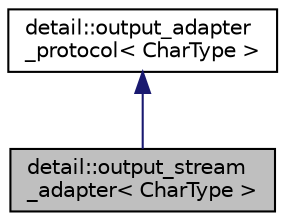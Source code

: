 digraph "detail::output_stream_adapter&lt; CharType &gt;"
{
 // LATEX_PDF_SIZE
  edge [fontname="Helvetica",fontsize="10",labelfontname="Helvetica",labelfontsize="10"];
  node [fontname="Helvetica",fontsize="10",shape=record];
  Node1 [label="detail::output_stream\l_adapter\< CharType \>",height=0.2,width=0.4,color="black", fillcolor="grey75", style="filled", fontcolor="black",tooltip="output adapter for output streams"];
  Node2 -> Node1 [dir="back",color="midnightblue",fontsize="10",style="solid"];
  Node2 [label="detail::output_adapter\l_protocol\< CharType \>",height=0.2,width=0.4,color="black", fillcolor="white", style="filled",URL="$structdetail_1_1output__adapter__protocol.html",tooltip="abstract output adapter interface"];
}
